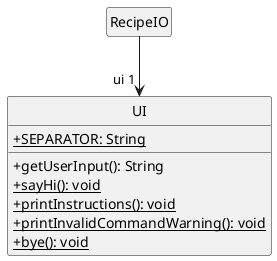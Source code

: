 @startuml
'https://plantuml.com/class-diagram

hide circle
hide empty members

skinparam classAttributeIconSize 0
class RecipeIO {
}


class UI {
    +{static} SEPARATOR: String
    +getUserInput(): String
    +{static} sayHi(): void
    +{static} printInstructions(): void
    +{static} printInvalidCommandWarning(): void
    +{static} bye(): void
}

RecipeIO --> "ui 1 " UI

@enduml